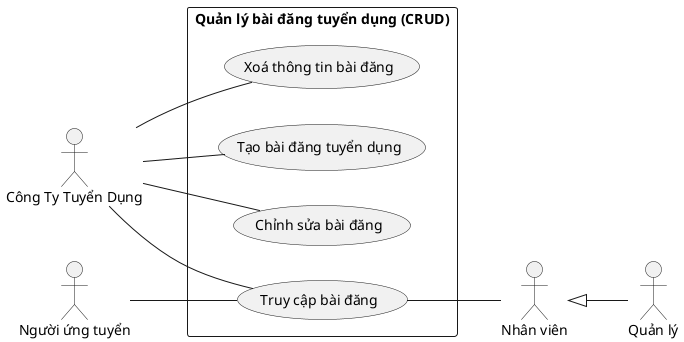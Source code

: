 @startuml QuanLyBaiDangTuyenDungCRUD
left to right direction
actor congTy as "Công Ty Tuyển Dụng"
actor nhanVien as "Nhân viên"
actor quanLy as "Quản lý"
actor nguoiUngTuyen as "Người ứng tuyển"
rectangle "Quản lý bài đăng tuyển dụng (CRUD)"{
    usecase "Tạo bài đăng tuyển dụng" as taoBaiDangTuyenDung
    usecase "Truy cập bài đăng" as truyCapBaiDang
    usecase "Chỉnh sửa bài đăng" as chinhSuaBaiDang
    usecase "Xoá thông tin bài đăng" as xoaThongTinBaiDang
}
nhanVien ^-- quanLy
congTy -- taoBaiDangTuyenDung
congTy -- truyCapBaiDang
congTy -- chinhSuaBaiDang
congTy -- xoaThongTinBaiDang 
nguoiUngTuyen -- truyCapBaiDang
truyCapBaiDang -- nhanVien
